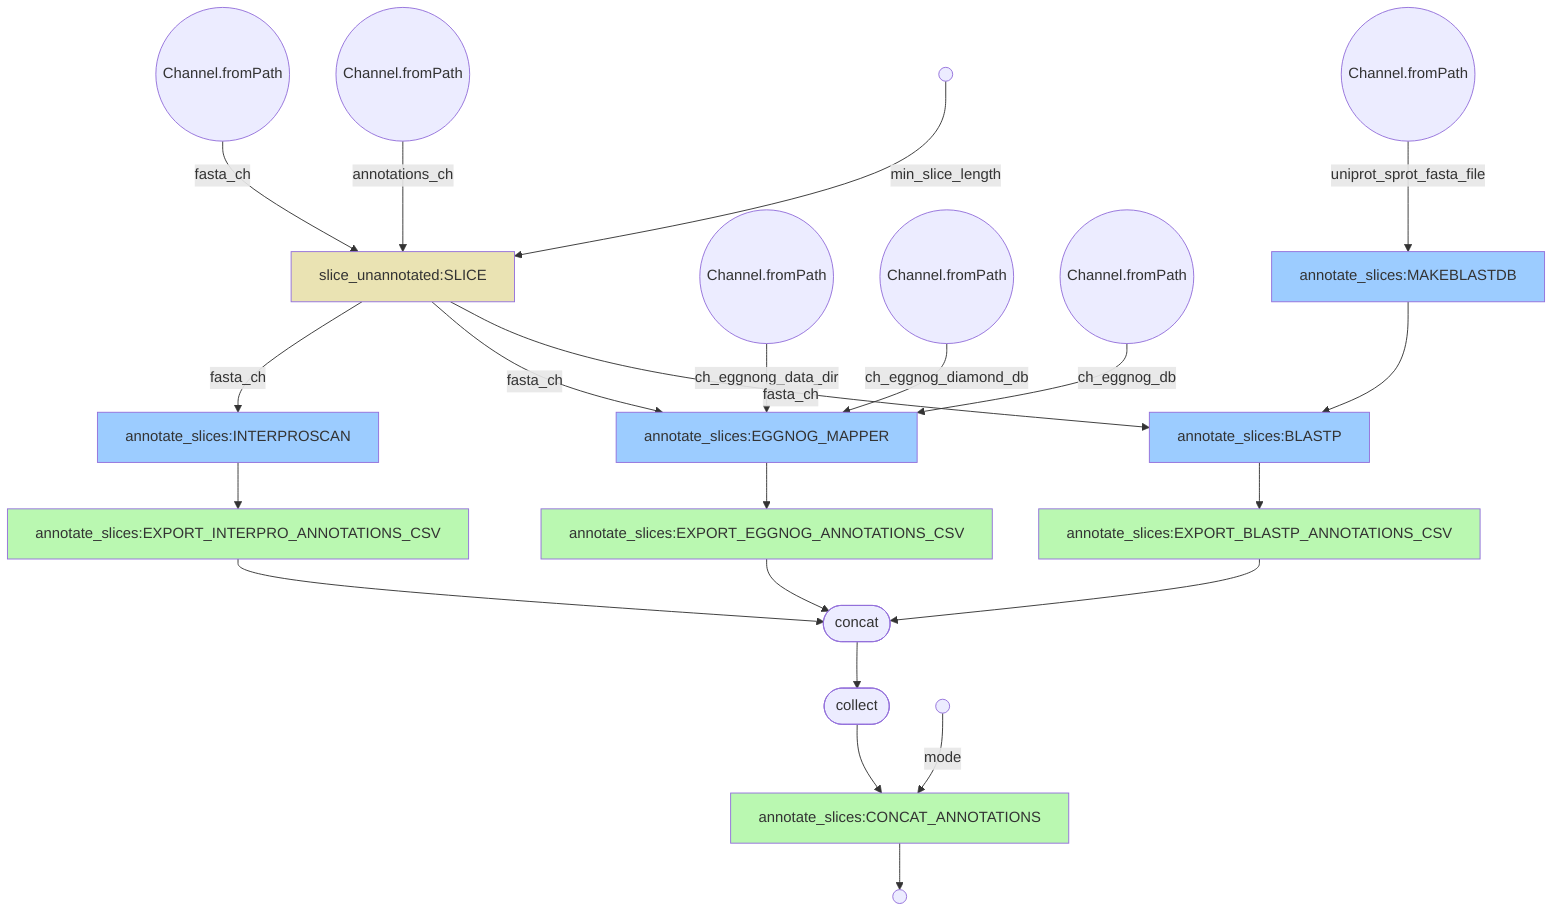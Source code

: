 flowchart TD
    p0((Channel.fromPath))
    p1((Channel.fromPath))
    p2(( ))
    p3[slice_unannotated:SLICE]
    style p3 fill:#eae3b3
    p4((Channel.fromPath))
    p5((Channel.fromPath))
    p6((Channel.fromPath))
    p7((Channel.fromPath))
    p8[annotate_slices:INTERPROSCAN]
    style p8 fill:#9cccff
    p9[annotate_slices:EGGNOG_MAPPER]
    style p9 fill:#9cccff
    p10[annotate_slices:MAKEBLASTDB]
    style p10 fill:#9cccff
    p11[annotate_slices:BLASTP]
    style p11 fill:#9cccff
    p12[annotate_slices:EXPORT_INTERPRO_ANNOTATIONS_CSV]
    style p12 fill:#baf8b1
    p13[annotate_slices:EXPORT_EGGNOG_ANNOTATIONS_CSV]
    style p13 fill:#baf8b1
    p14[annotate_slices:EXPORT_BLASTP_ANNOTATIONS_CSV]
    style p14 fill:#baf8b1
    p15([concat])
    p16([collect])
    p17(( ))
    p18[annotate_slices:CONCAT_ANNOTATIONS]
    style p18 fill:#baf8b1
    p19(( ))
    p0 -->|fasta_ch| p3
    p1 -->|annotations_ch| p3
    p2 -->|min_slice_length| p3
    p3 -->|fasta_ch| p8
    p4 -->|ch_eggnong_data_dir| p9
    p5 -->|ch_eggnog_diamond_db| p9
    p6 -->|ch_eggnog_db| p9
    p7 -->|uniprot_sprot_fasta_file| p10
    p8 --> p12
    p3 -->|fasta_ch| p9
    p9 --> p13
    p10 --> p11
    p3 -->|fasta_ch| p11
    p11 --> p14
    p12 --> p15
    p13 --> p15
    p14 --> p15
    p15 --> p16
    p16 --> p18
    p17 -->|mode| p18
    p18 --> p19